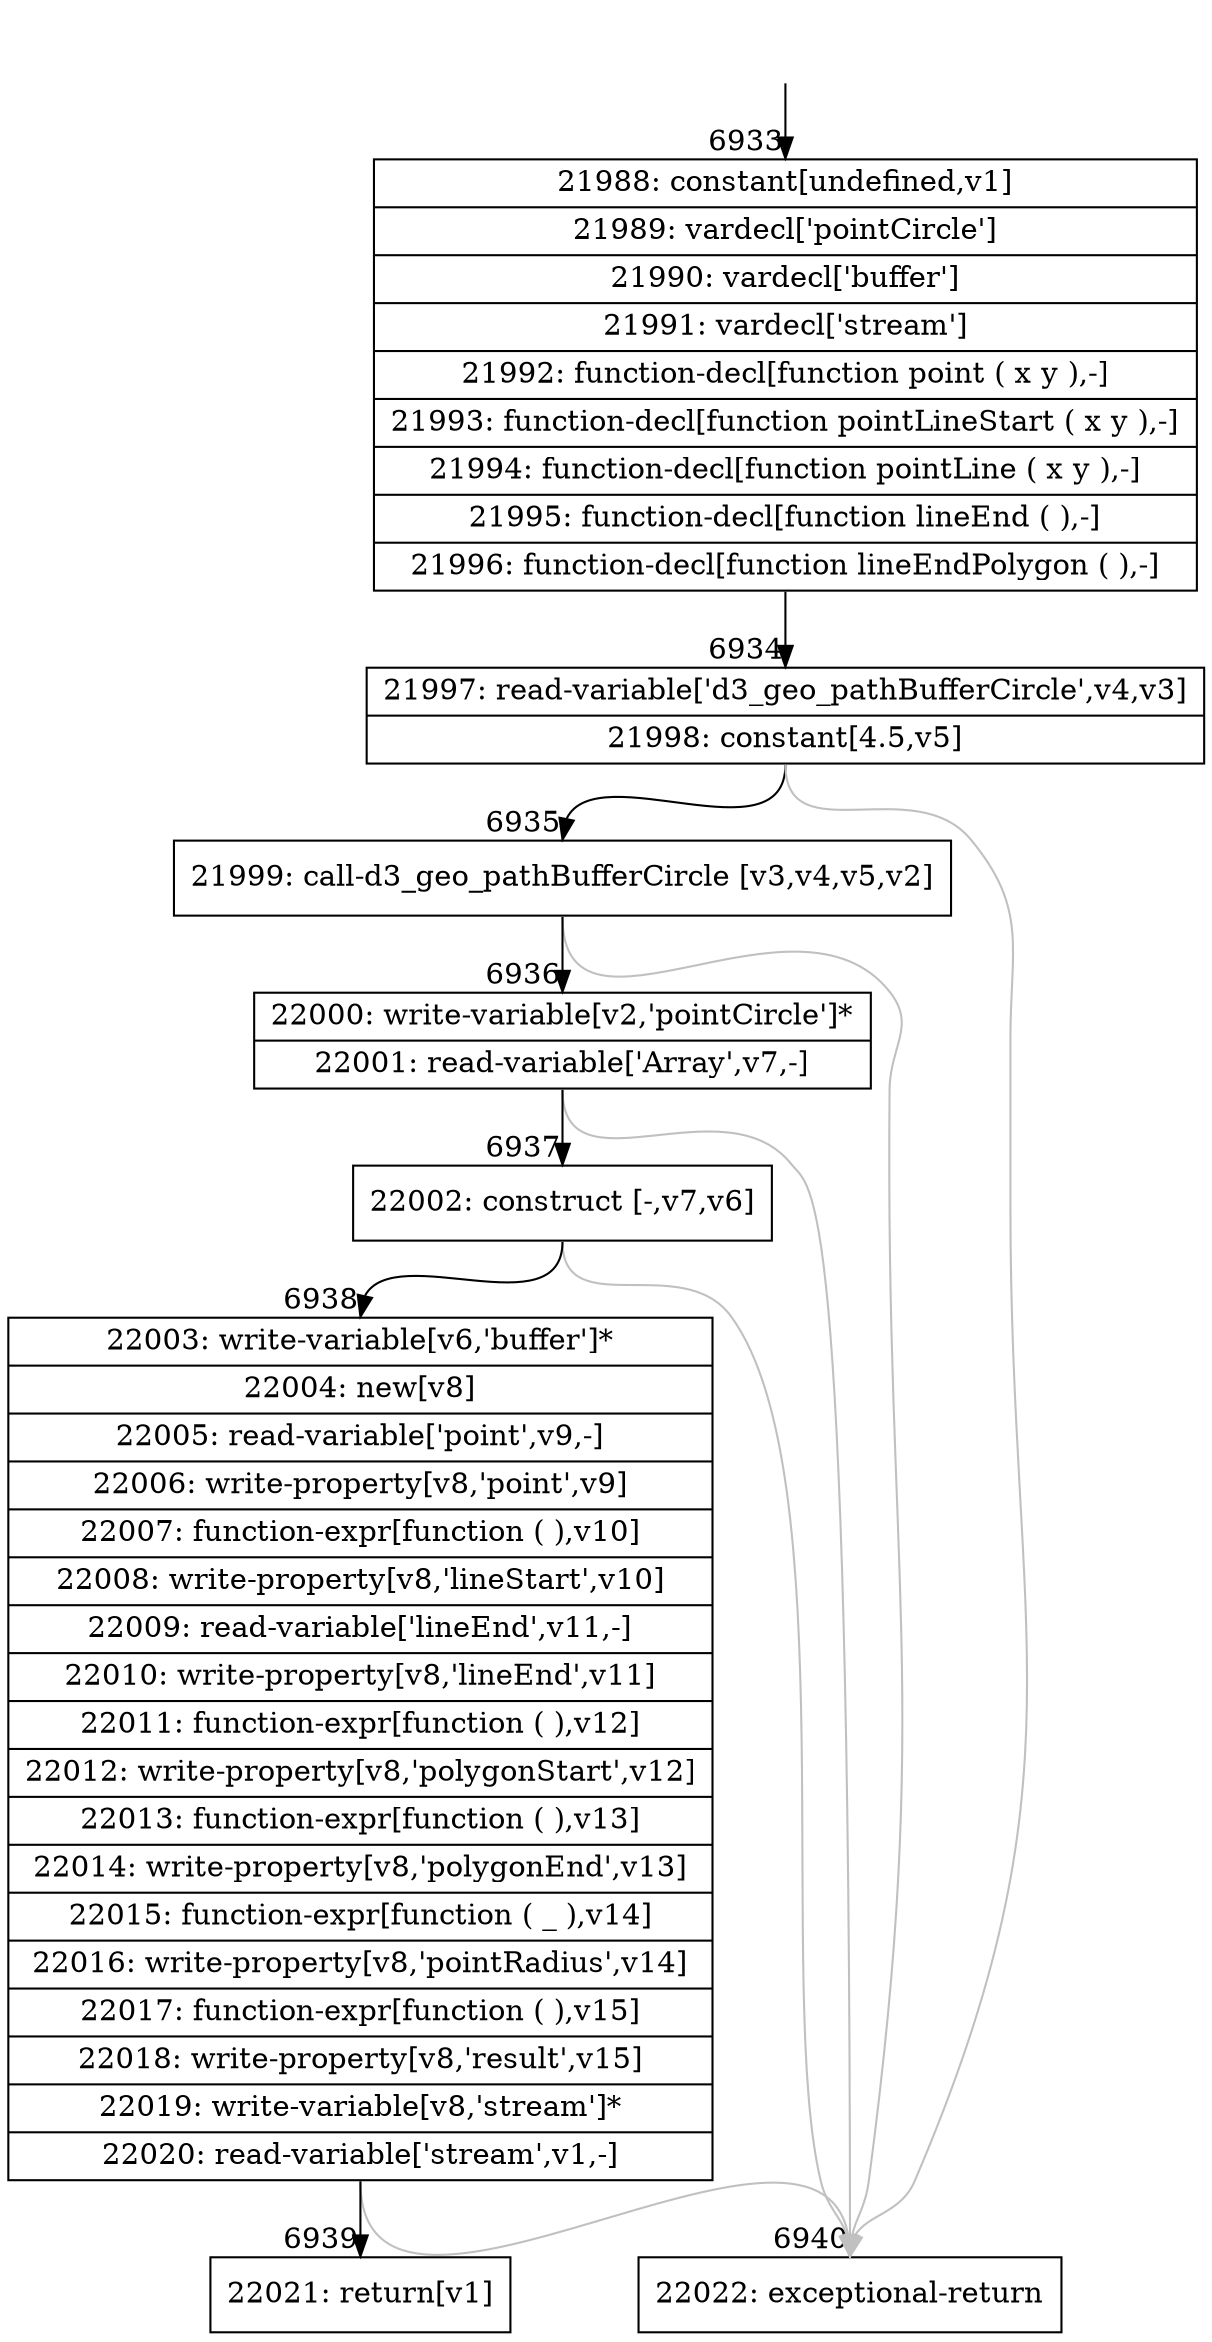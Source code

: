 digraph {
rankdir="TD"
BB_entry615[shape=none,label=""];
BB_entry615 -> BB6933 [tailport=s, headport=n, headlabel="    6933"]
BB6933 [shape=record label="{21988: constant[undefined,v1]|21989: vardecl['pointCircle']|21990: vardecl['buffer']|21991: vardecl['stream']|21992: function-decl[function point ( x y ),-]|21993: function-decl[function pointLineStart ( x y ),-]|21994: function-decl[function pointLine ( x y ),-]|21995: function-decl[function lineEnd ( ),-]|21996: function-decl[function lineEndPolygon ( ),-]}" ] 
BB6933 -> BB6934 [tailport=s, headport=n, headlabel="      6934"]
BB6934 [shape=record label="{21997: read-variable['d3_geo_pathBufferCircle',v4,v3]|21998: constant[4.5,v5]}" ] 
BB6934 -> BB6935 [tailport=s, headport=n, headlabel="      6935"]
BB6934 -> BB6940 [tailport=s, headport=n, color=gray, headlabel="      6940"]
BB6935 [shape=record label="{21999: call-d3_geo_pathBufferCircle [v3,v4,v5,v2]}" ] 
BB6935 -> BB6936 [tailport=s, headport=n, headlabel="      6936"]
BB6935 -> BB6940 [tailport=s, headport=n, color=gray]
BB6936 [shape=record label="{22000: write-variable[v2,'pointCircle']*|22001: read-variable['Array',v7,-]}" ] 
BB6936 -> BB6937 [tailport=s, headport=n, headlabel="      6937"]
BB6936 -> BB6940 [tailport=s, headport=n, color=gray]
BB6937 [shape=record label="{22002: construct [-,v7,v6]}" ] 
BB6937 -> BB6938 [tailport=s, headport=n, headlabel="      6938"]
BB6937 -> BB6940 [tailport=s, headport=n, color=gray]
BB6938 [shape=record label="{22003: write-variable[v6,'buffer']*|22004: new[v8]|22005: read-variable['point',v9,-]|22006: write-property[v8,'point',v9]|22007: function-expr[function ( ),v10]|22008: write-property[v8,'lineStart',v10]|22009: read-variable['lineEnd',v11,-]|22010: write-property[v8,'lineEnd',v11]|22011: function-expr[function ( ),v12]|22012: write-property[v8,'polygonStart',v12]|22013: function-expr[function ( ),v13]|22014: write-property[v8,'polygonEnd',v13]|22015: function-expr[function ( _ ),v14]|22016: write-property[v8,'pointRadius',v14]|22017: function-expr[function ( ),v15]|22018: write-property[v8,'result',v15]|22019: write-variable[v8,'stream']*|22020: read-variable['stream',v1,-]}" ] 
BB6938 -> BB6939 [tailport=s, headport=n, headlabel="      6939"]
BB6938 -> BB6940 [tailport=s, headport=n, color=gray]
BB6939 [shape=record label="{22021: return[v1]}" ] 
BB6940 [shape=record label="{22022: exceptional-return}" ] 
//#$~ 4013
}
